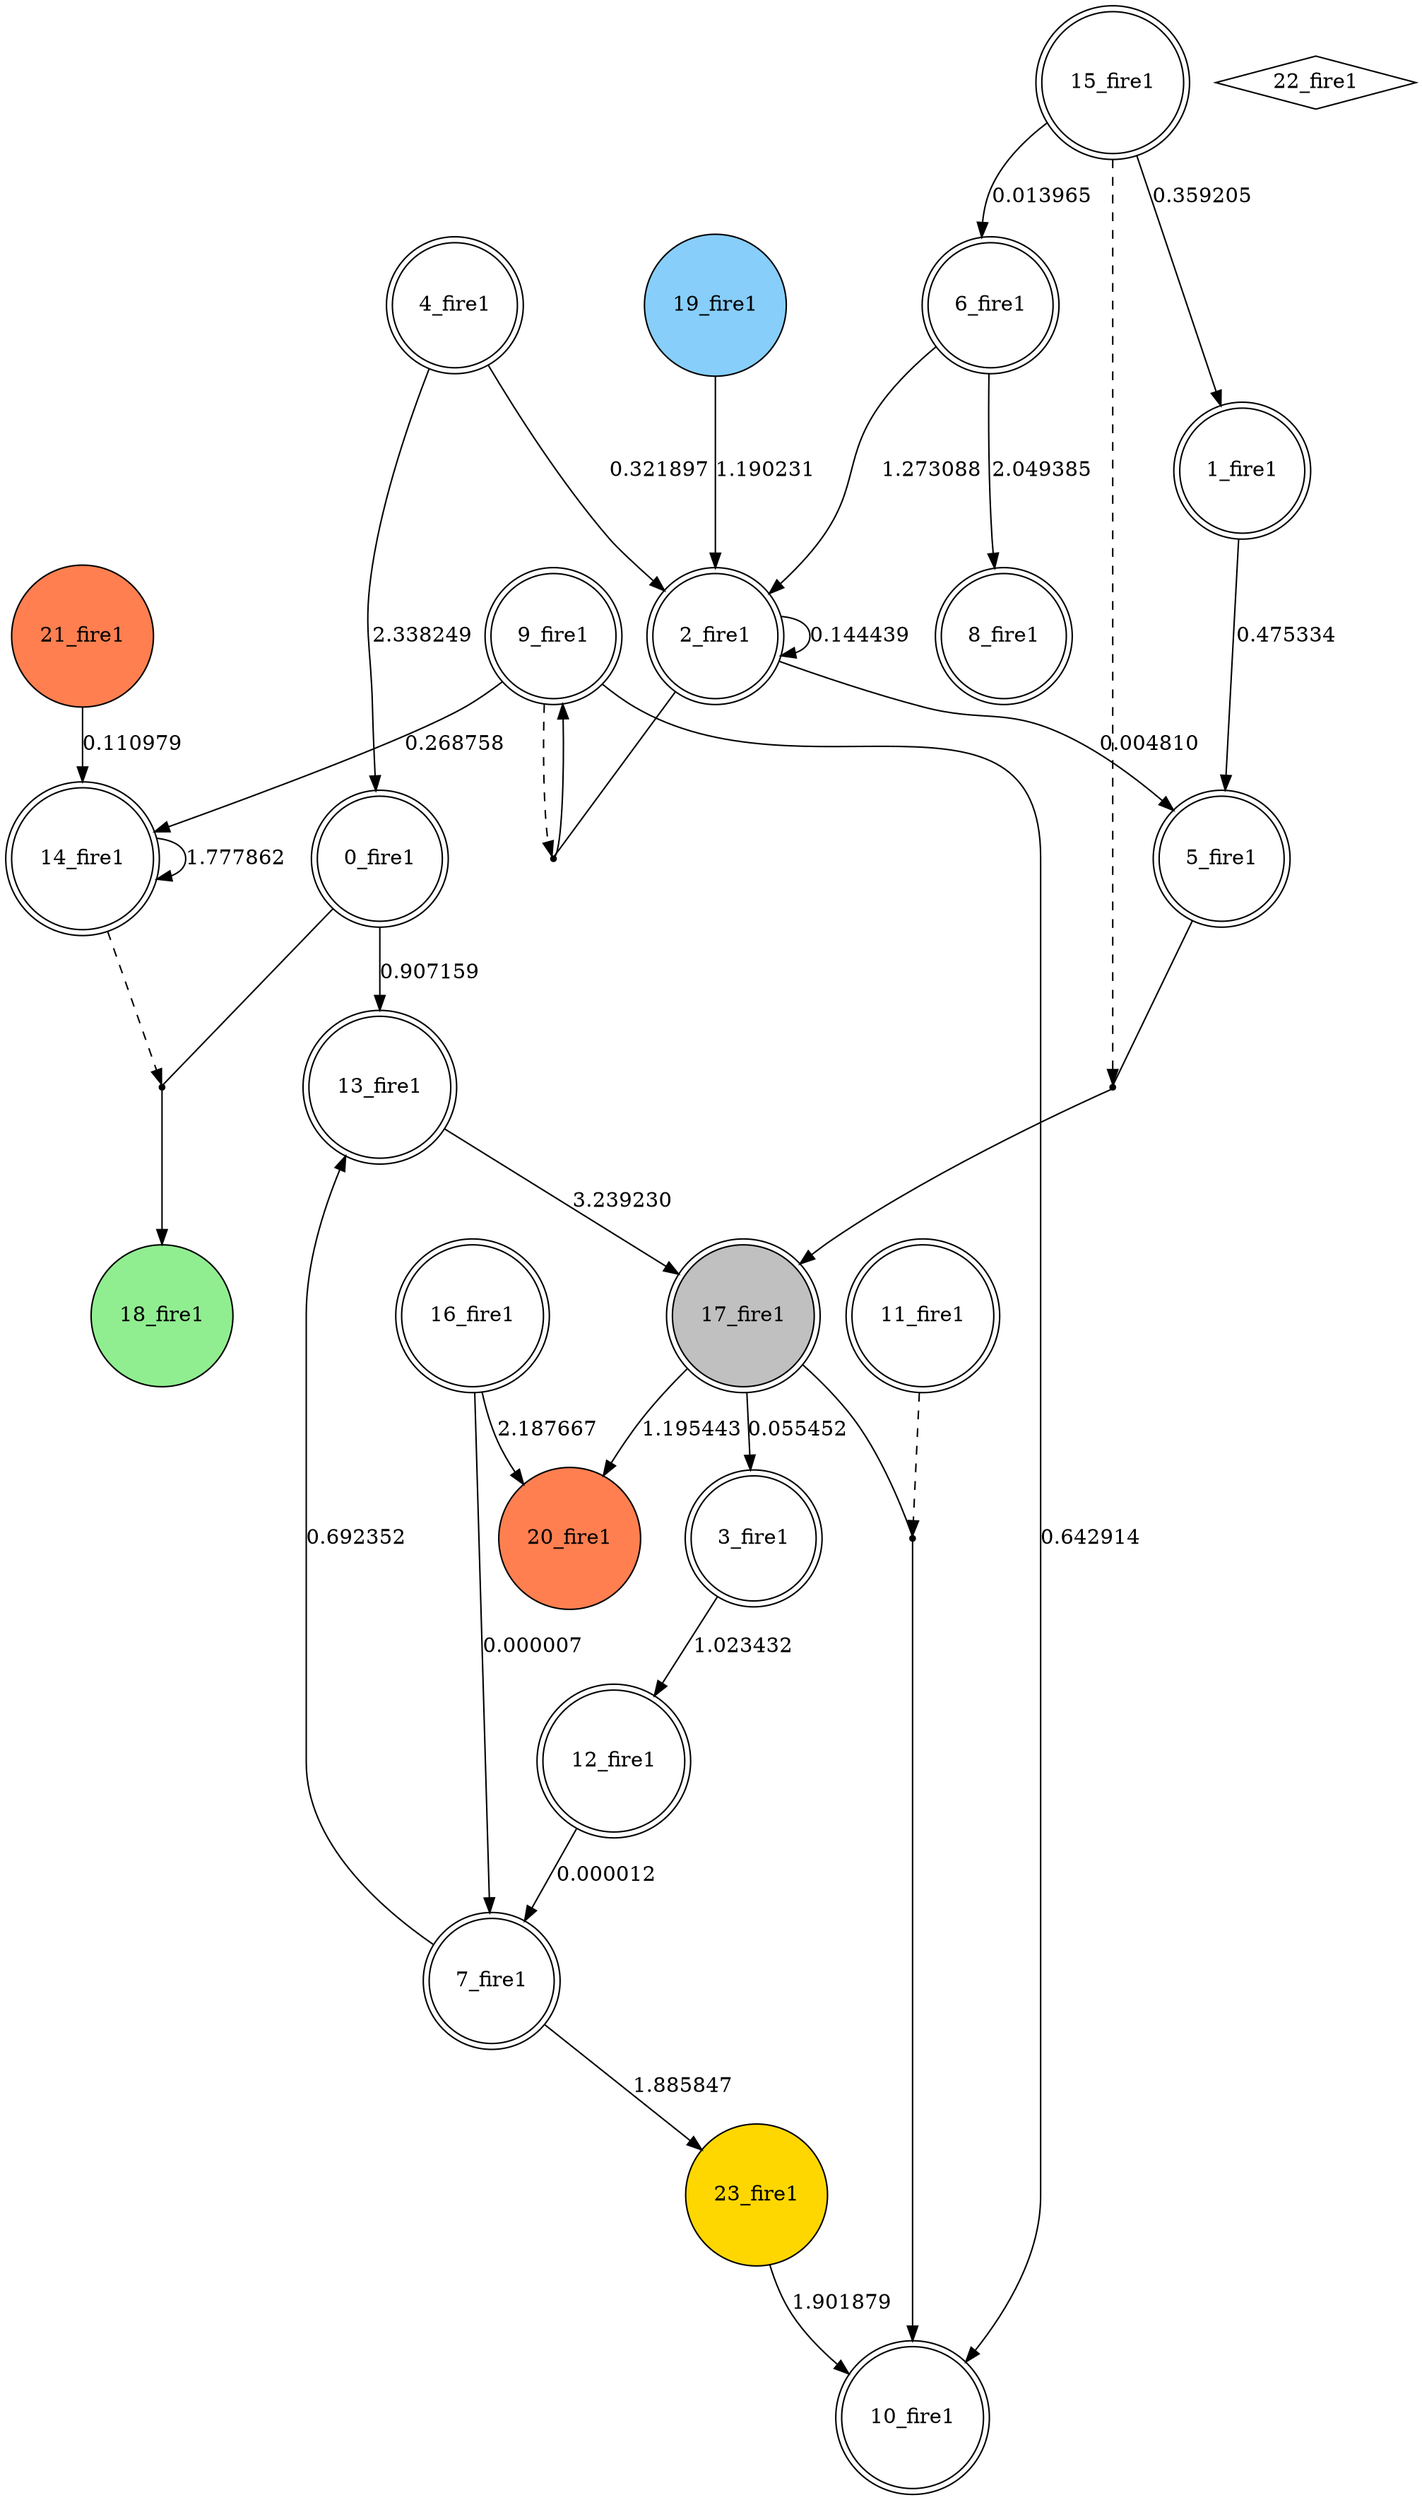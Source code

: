 digraph G {
 node[shape = circle]
0 [label="0_fire1",shape=doublecircle]
1 [label="1_fire1",shape=doublecircle]
2 [label="2_fire1",shape=doublecircle]
3 [label="3_fire1",shape=doublecircle]
4 [label="4_fire1",shape=doublecircle]
5 [label="5_fire1",shape=doublecircle]
6 [label="6_fire1",shape=doublecircle]
7 [label="7_fire1",shape=doublecircle]
8 [label="8_fire1",shape=doublecircle]
9 [label="9_fire1",shape=doublecircle]
10 [label="10_fire1",shape=doublecircle]
11 [label="11_fire1",shape=doublecircle]
12 [label="12_fire1",shape=doublecircle]
13 [label="13_fire1",shape=doublecircle]
14 [label="14_fire1",shape=doublecircle]
15 [label="15_fire1",shape=doublecircle]
16 [label="16_fire1",shape=doublecircle]
17 [label="17_fire1",shape=doublecircle, style=filled, fillcolor=gray]
18 [label="18_fire1",style=filled, fillcolor=lightgreen]
19 [label="19_fire1",style=filled, fillcolor=lightskyblue]
20 [label="20_fire1",style=filled, fillcolor=coral]
21 [label="21_fire1",style=filled, fillcolor=coral]
22 [label="22_fire1",shape=diamond]
23 [label="23_fire1",style=filled, fillcolor=gold]
24 [shape=point, label=""]
15 -> 24 [style=dashed] 
5 -> 24 [dir=none]
24 -> 17 
15 -> 6 [label="0.013965"]
9 -> 14 [label="0.268758"]
25 [shape=point, label=""]
11 -> 25 [style=dashed] 
17 -> 25 [dir=none]
25 -> 10 
9 -> 10 [label="0.642914"]
1 -> 5 [label="0.475334"]
15 -> 1 [label="0.359205"]
2 -> 2 [label="0.144439"]
14 -> 14 [label="1.777862"]
16 -> 7 [label="0.000007"]
0 -> 13 [label="0.907159"]
7 -> 13 [label="0.692352"]
13 -> 17 [label="3.239230"]
21 -> 14 [label="0.110979"]
26 [shape=point, label=""]
9 -> 26 [style=dashed] 
2 -> 26 [dir=none]
26 -> 9 
4 -> 2 [label="0.321897"]
6 -> 8 [label="2.049385"]
27 [shape=point, label=""]
14 -> 27 [style=dashed] 
0 -> 27 [dir=none]
27 -> 18 
3 -> 12 [label="1.023432"]
19 -> 2 [label="1.190231"]
17 -> 3 [label="0.055452"]
6 -> 2 [label="1.273088"]
17 -> 20 [label="1.195443"]
2 -> 5 [label="0.004810"]
7 -> 23 [label="1.885847"]
16 -> 20 [label="2.187667"]
12 -> 7 [label="0.000012"]
4 -> 0 [label="2.338249"]
23 -> 10 [label="1.901879"]
}
